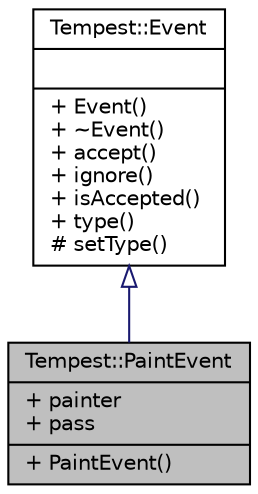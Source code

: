 digraph "Tempest::PaintEvent"
{
  edge [fontname="Helvetica",fontsize="10",labelfontname="Helvetica",labelfontsize="10"];
  node [fontname="Helvetica",fontsize="10",shape=record];
  Node0 [label="{Tempest::PaintEvent\n|+ painter\l+ pass\l|+ PaintEvent()\l}",height=0.2,width=0.4,color="black", fillcolor="grey75", style="filled", fontcolor="black"];
  Node1 -> Node0 [dir="back",color="midnightblue",fontsize="10",style="solid",arrowtail="onormal",fontname="Helvetica"];
  Node1 [label="{Tempest::Event\n||+ Event()\l+ ~Event()\l+ accept()\l+ ignore()\l+ isAccepted()\l+ type()\l# setType()\l}",height=0.2,width=0.4,color="black", fillcolor="white", style="filled",URL="$class_tempest_1_1_event.html",tooltip="The Event class is the base class of all event classes. Event objects contain event parameters..."];
}

